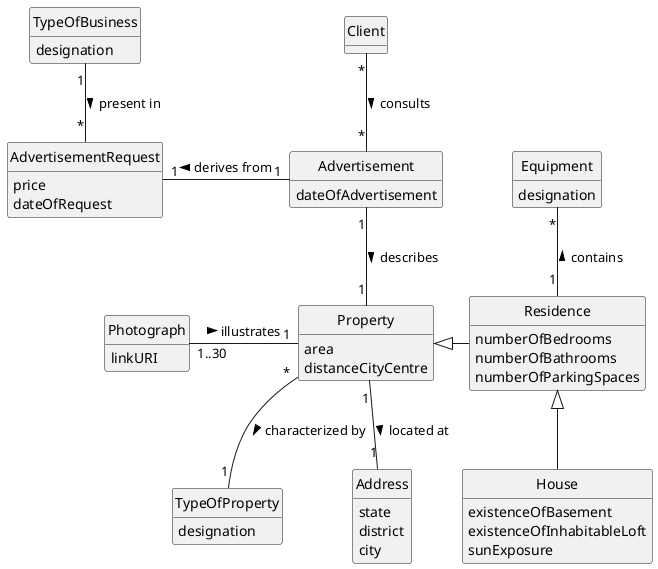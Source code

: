 @startuml
skinparam monochrome true
skinparam packageStyle rectangle
skinparam shadowing false

skinparam classAttributeIconSize 0

hide circle
hide methods

class Client {
}

class Advertisement {
    dateOfAdvertisement
}

class AdvertisementRequest {
    price
    dateOfRequest
}
class TypeOfBusiness{
designation
}

class Property{
area
distanceCityCentre
}

class Photograph{
linkURI
}

class Address{
state
district
city
}

class TypeOfProperty{
designation
}

class Residence{
numberOfBedrooms
numberOfBathrooms
numberOfParkingSpaces
}

class House{
existenceOfBasement
existenceOfInhabitableLoft
sunExposure
}

class Equipment{
designation
}

Client "*" -- "*" Advertisement: consults >
Advertisement"1" --l "1"AdvertisementRequest: derives from >
TypeOfBusiness "1" -- "*" AdvertisementRequest: present in >
Advertisement "1" -- "1" Property: describes >
Photograph "1..30" --r "1" Property: illustrates >
Property"*" -- "1" TypeOfProperty: characterized by >
Residence <|--down House
Residence"1" --up "*" Equipment: contains >
Address"1" --up "1" Property: located at <
Property <|--r Residence

@enduml